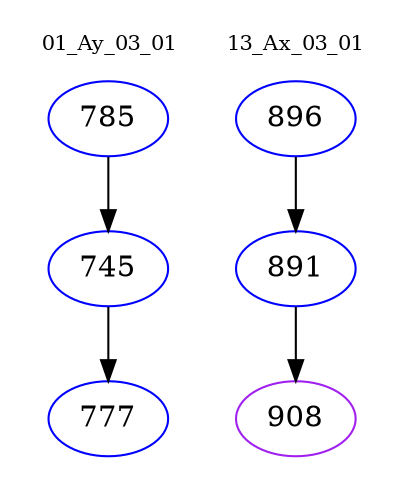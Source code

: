digraph{
subgraph cluster_0 {
color = white
label = "01_Ay_03_01";
fontsize=10;
T0_785 [label="785", color="blue"]
T0_785 -> T0_745 [color="black"]
T0_745 [label="745", color="blue"]
T0_745 -> T0_777 [color="black"]
T0_777 [label="777", color="blue"]
}
subgraph cluster_1 {
color = white
label = "13_Ax_03_01";
fontsize=10;
T1_896 [label="896", color="blue"]
T1_896 -> T1_891 [color="black"]
T1_891 [label="891", color="blue"]
T1_891 -> T1_908 [color="black"]
T1_908 [label="908", color="purple"]
}
}
